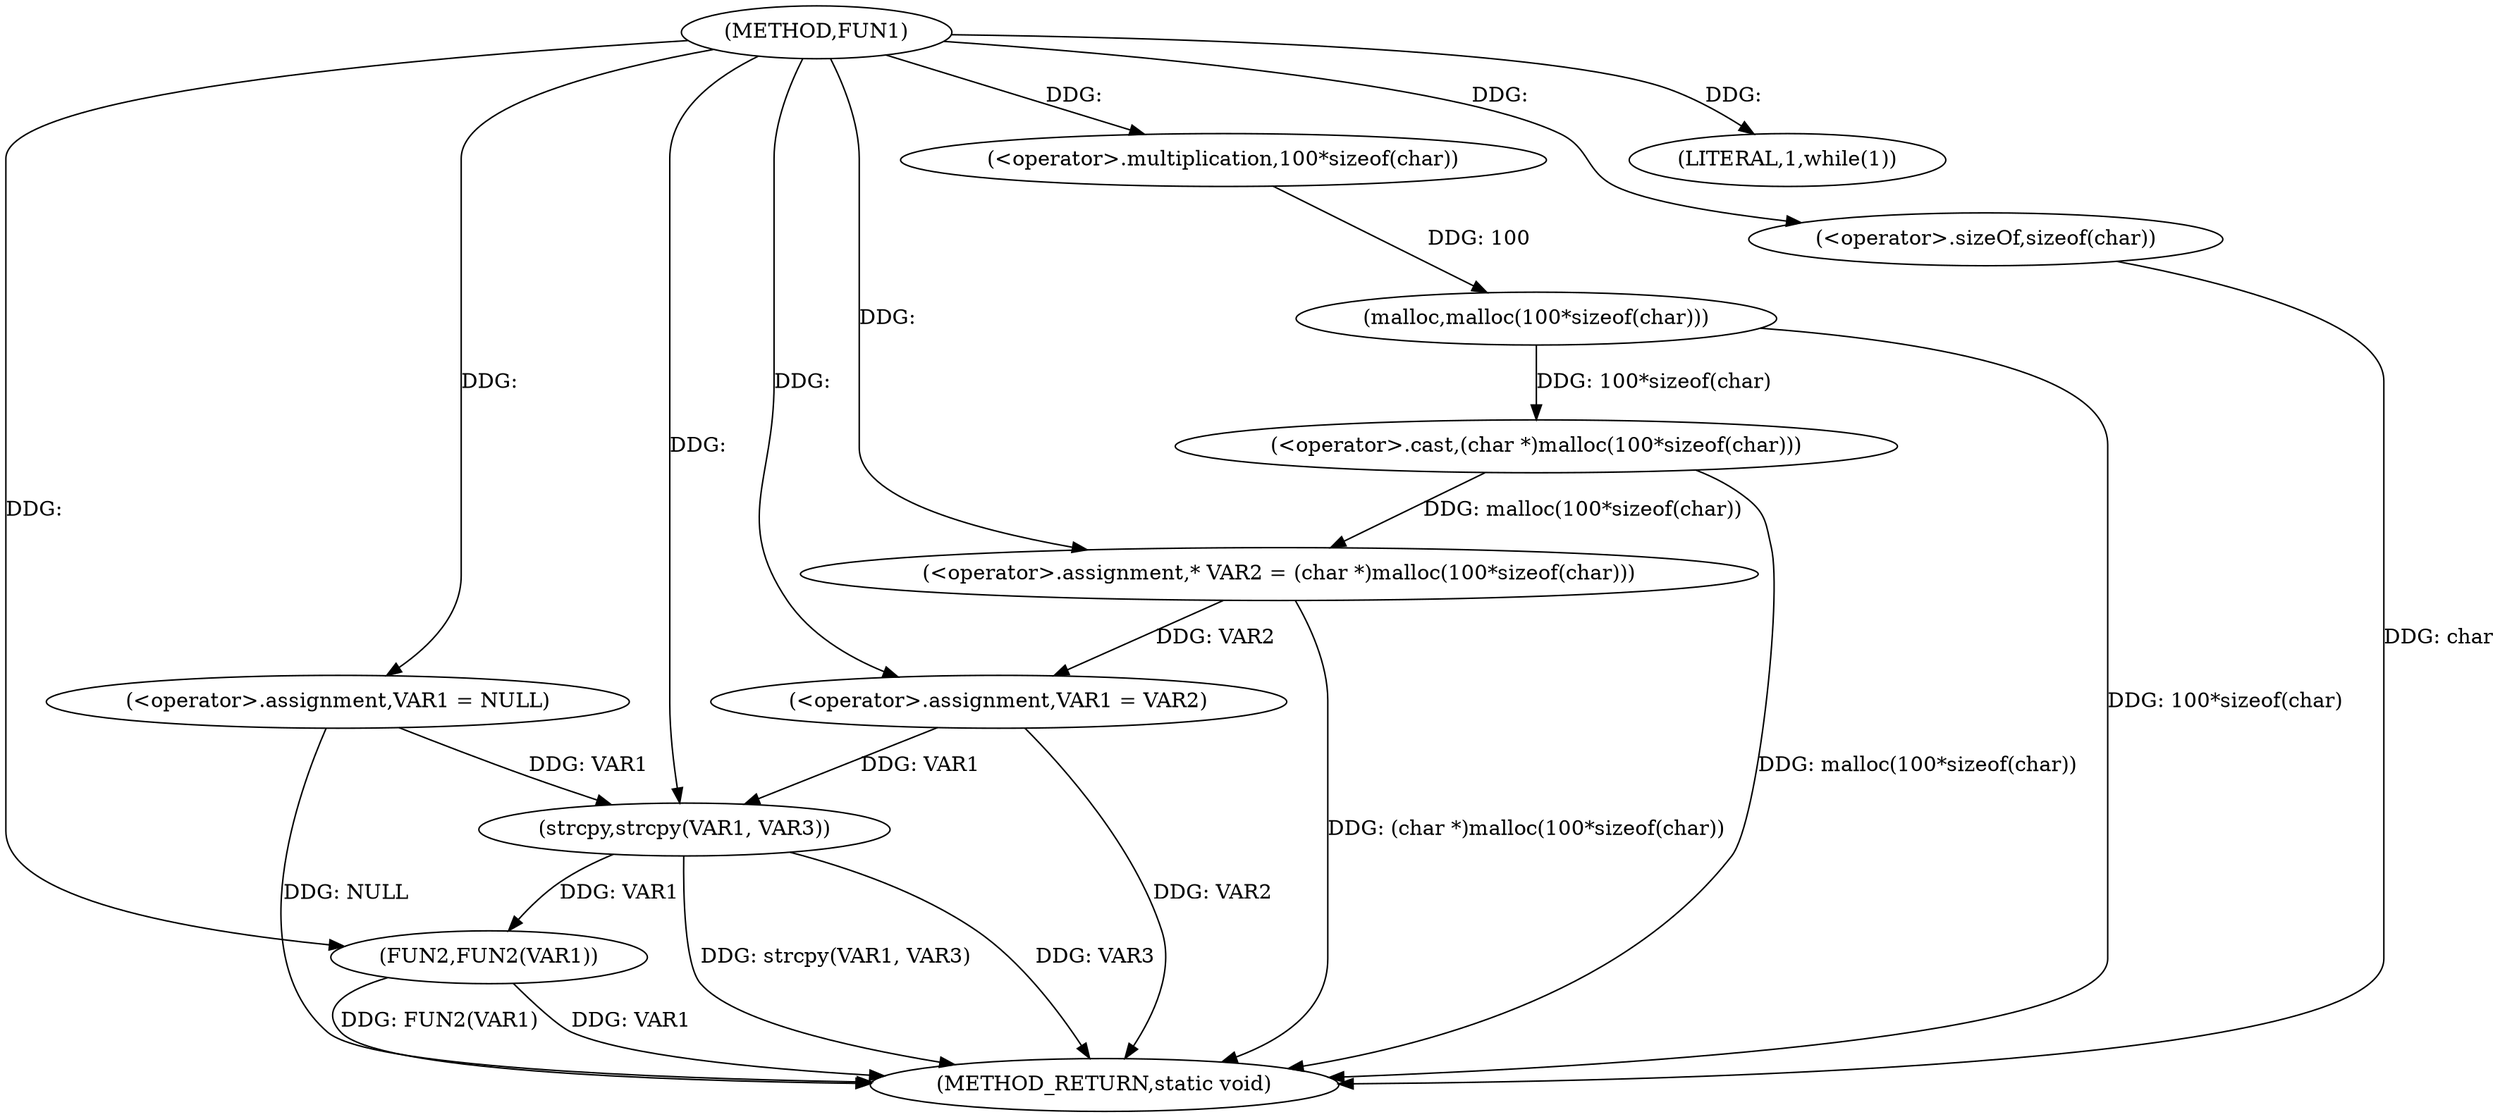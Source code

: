 digraph FUN1 {  
"1000100" [label = "(METHOD,FUN1)" ]
"1000131" [label = "(METHOD_RETURN,static void)" ]
"1000103" [label = "(<operator>.assignment,VAR1 = NULL)" ]
"1000107" [label = "(LITERAL,1,while(1))" ]
"1000111" [label = "(<operator>.assignment,* VAR2 = (char *)malloc(100*sizeof(char)))" ]
"1000113" [label = "(<operator>.cast,(char *)malloc(100*sizeof(char)))" ]
"1000115" [label = "(malloc,malloc(100*sizeof(char)))" ]
"1000116" [label = "(<operator>.multiplication,100*sizeof(char))" ]
"1000118" [label = "(<operator>.sizeOf,sizeof(char))" ]
"1000120" [label = "(<operator>.assignment,VAR1 = VAR2)" ]
"1000126" [label = "(strcpy,strcpy(VAR1, VAR3))" ]
"1000129" [label = "(FUN2,FUN2(VAR1))" ]
  "1000103" -> "1000131"  [ label = "DDG: NULL"] 
  "1000113" -> "1000131"  [ label = "DDG: malloc(100*sizeof(char))"] 
  "1000120" -> "1000131"  [ label = "DDG: VAR2"] 
  "1000126" -> "1000131"  [ label = "DDG: VAR3"] 
  "1000118" -> "1000131"  [ label = "DDG: char"] 
  "1000129" -> "1000131"  [ label = "DDG: VAR1"] 
  "1000126" -> "1000131"  [ label = "DDG: strcpy(VAR1, VAR3)"] 
  "1000129" -> "1000131"  [ label = "DDG: FUN2(VAR1)"] 
  "1000111" -> "1000131"  [ label = "DDG: (char *)malloc(100*sizeof(char))"] 
  "1000115" -> "1000131"  [ label = "DDG: 100*sizeof(char)"] 
  "1000100" -> "1000103"  [ label = "DDG: "] 
  "1000100" -> "1000107"  [ label = "DDG: "] 
  "1000113" -> "1000111"  [ label = "DDG: malloc(100*sizeof(char))"] 
  "1000100" -> "1000111"  [ label = "DDG: "] 
  "1000115" -> "1000113"  [ label = "DDG: 100*sizeof(char)"] 
  "1000116" -> "1000115"  [ label = "DDG: 100"] 
  "1000100" -> "1000116"  [ label = "DDG: "] 
  "1000100" -> "1000118"  [ label = "DDG: "] 
  "1000111" -> "1000120"  [ label = "DDG: VAR2"] 
  "1000100" -> "1000120"  [ label = "DDG: "] 
  "1000103" -> "1000126"  [ label = "DDG: VAR1"] 
  "1000120" -> "1000126"  [ label = "DDG: VAR1"] 
  "1000100" -> "1000126"  [ label = "DDG: "] 
  "1000126" -> "1000129"  [ label = "DDG: VAR1"] 
  "1000100" -> "1000129"  [ label = "DDG: "] 
}
